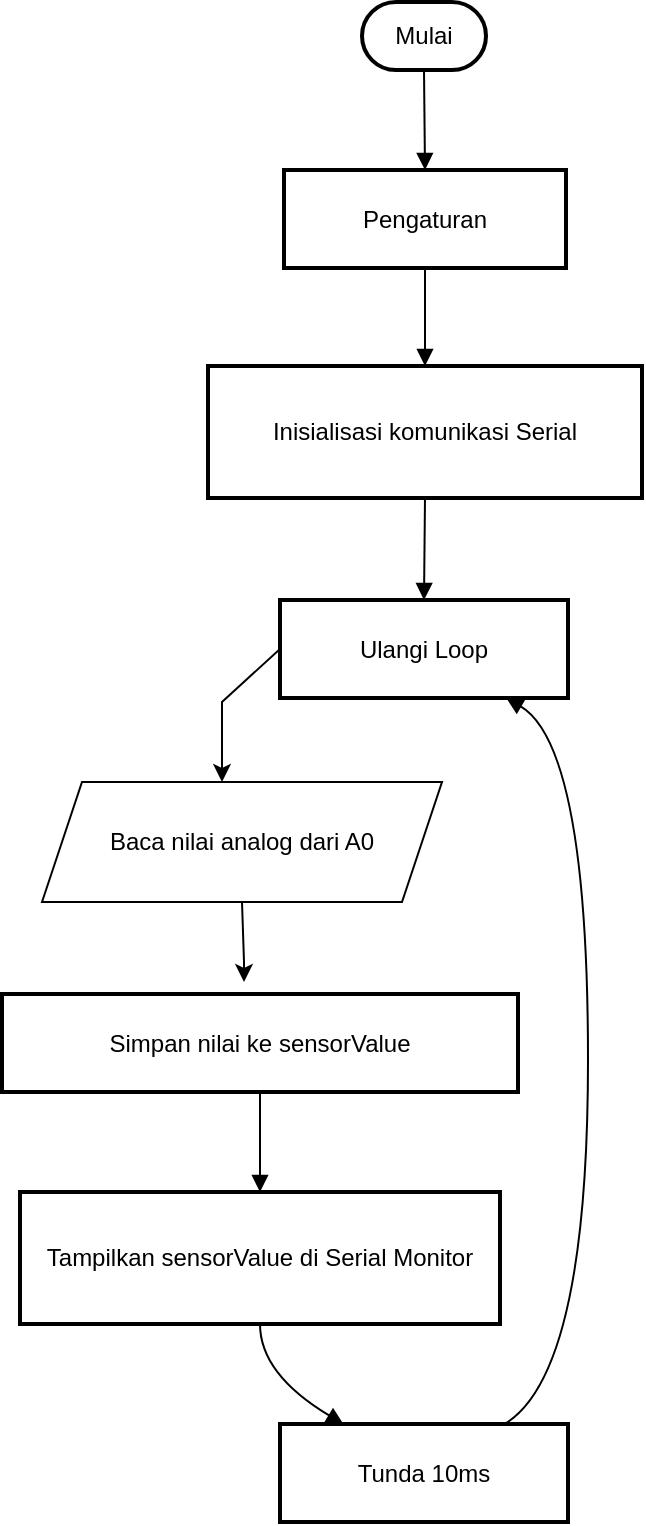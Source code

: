 <mxfile version="24.7.17">
  <diagram name="Page-1" id="lukXuhKDE4j8BKwMIXdW">
    <mxGraphModel dx="794" dy="446" grid="1" gridSize="10" guides="1" tooltips="1" connect="1" arrows="1" fold="1" page="1" pageScale="1" pageWidth="827" pageHeight="1169" math="0" shadow="0">
      <root>
        <mxCell id="0" />
        <mxCell id="1" parent="0" />
        <mxCell id="HJ8fiEZlmmgor4QanL_O-35" value="Mulai" style="rounded=1;whiteSpace=wrap;arcSize=50;strokeWidth=2;" vertex="1" parent="1">
          <mxGeometry x="200" y="20" width="62" height="34" as="geometry" />
        </mxCell>
        <mxCell id="HJ8fiEZlmmgor4QanL_O-36" value="Pengaturan" style="whiteSpace=wrap;strokeWidth=2;" vertex="1" parent="1">
          <mxGeometry x="161" y="104" width="141" height="49" as="geometry" />
        </mxCell>
        <mxCell id="HJ8fiEZlmmgor4QanL_O-37" value="Inisialisasi komunikasi Serial" style="whiteSpace=wrap;strokeWidth=2;" vertex="1" parent="1">
          <mxGeometry x="123" y="202" width="217" height="66" as="geometry" />
        </mxCell>
        <mxCell id="HJ8fiEZlmmgor4QanL_O-38" value="Ulangi Loop" style="whiteSpace=wrap;strokeWidth=2;" vertex="1" parent="1">
          <mxGeometry x="159" y="319" width="144" height="49" as="geometry" />
        </mxCell>
        <mxCell id="HJ8fiEZlmmgor4QanL_O-40" value="Simpan nilai ke sensorValue" style="whiteSpace=wrap;strokeWidth=2;" vertex="1" parent="1">
          <mxGeometry x="20" y="516" width="258" height="49" as="geometry" />
        </mxCell>
        <mxCell id="HJ8fiEZlmmgor4QanL_O-41" value="Tampilkan sensorValue di Serial Monitor" style="whiteSpace=wrap;strokeWidth=2;" vertex="1" parent="1">
          <mxGeometry x="29" y="615" width="240" height="66" as="geometry" />
        </mxCell>
        <mxCell id="HJ8fiEZlmmgor4QanL_O-42" value="Tunda 10ms" style="whiteSpace=wrap;strokeWidth=2;" vertex="1" parent="1">
          <mxGeometry x="159" y="731" width="144" height="49" as="geometry" />
        </mxCell>
        <mxCell id="HJ8fiEZlmmgor4QanL_O-43" value="" style="curved=1;startArrow=none;endArrow=block;exitX=0.5;exitY=0.99;entryX=0.5;entryY=-0.01;rounded=0;" edge="1" parent="1" source="HJ8fiEZlmmgor4QanL_O-35" target="HJ8fiEZlmmgor4QanL_O-36">
          <mxGeometry relative="1" as="geometry">
            <Array as="points" />
          </mxGeometry>
        </mxCell>
        <mxCell id="HJ8fiEZlmmgor4QanL_O-44" value="" style="curved=1;startArrow=none;endArrow=block;exitX=0.5;exitY=0.99;entryX=0.5;entryY=0.01;rounded=0;" edge="1" parent="1" source="HJ8fiEZlmmgor4QanL_O-36" target="HJ8fiEZlmmgor4QanL_O-37">
          <mxGeometry relative="1" as="geometry">
            <Array as="points" />
          </mxGeometry>
        </mxCell>
        <mxCell id="HJ8fiEZlmmgor4QanL_O-45" value="" style="curved=1;startArrow=none;endArrow=block;exitX=0.5;exitY=1.01;entryX=0.5;entryY=-0.01;rounded=0;" edge="1" parent="1" source="HJ8fiEZlmmgor4QanL_O-37" target="HJ8fiEZlmmgor4QanL_O-38">
          <mxGeometry relative="1" as="geometry">
            <Array as="points" />
          </mxGeometry>
        </mxCell>
        <mxCell id="HJ8fiEZlmmgor4QanL_O-48" value="" style="curved=1;startArrow=none;endArrow=block;exitX=0.5;exitY=0.99;entryX=0.5;entryY=-0.01;rounded=0;" edge="1" parent="1" source="HJ8fiEZlmmgor4QanL_O-40" target="HJ8fiEZlmmgor4QanL_O-41">
          <mxGeometry relative="1" as="geometry">
            <Array as="points" />
          </mxGeometry>
        </mxCell>
        <mxCell id="HJ8fiEZlmmgor4QanL_O-49" value="" style="curved=1;startArrow=none;endArrow=block;exitX=0.5;exitY=1;entryX=0.22;entryY=0;rounded=0;" edge="1" parent="1" source="HJ8fiEZlmmgor4QanL_O-41" target="HJ8fiEZlmmgor4QanL_O-42">
          <mxGeometry relative="1" as="geometry">
            <Array as="points">
              <mxPoint x="149" y="706" />
            </Array>
          </mxGeometry>
        </mxCell>
        <mxCell id="HJ8fiEZlmmgor4QanL_O-50" value="" style="curved=1;startArrow=none;endArrow=block;exitX=0.78;exitY=0;entryX=0.78;entryY=0.99;rounded=0;" edge="1" parent="1" source="HJ8fiEZlmmgor4QanL_O-42" target="HJ8fiEZlmmgor4QanL_O-38">
          <mxGeometry relative="1" as="geometry">
            <Array as="points">
              <mxPoint x="313" y="706" />
              <mxPoint x="313" y="392" />
            </Array>
          </mxGeometry>
        </mxCell>
        <mxCell id="HJ8fiEZlmmgor4QanL_O-51" value="Baca nilai analog dari A0" style="shape=parallelogram;perimeter=parallelogramPerimeter;whiteSpace=wrap;html=1;fixedSize=1;" vertex="1" parent="1">
          <mxGeometry x="40" y="410" width="200" height="60" as="geometry" />
        </mxCell>
        <mxCell id="HJ8fiEZlmmgor4QanL_O-53" value="" style="endArrow=classic;html=1;rounded=0;exitX=0;exitY=0.5;exitDx=0;exitDy=0;" edge="1" parent="1" source="HJ8fiEZlmmgor4QanL_O-38">
          <mxGeometry width="50" height="50" relative="1" as="geometry">
            <mxPoint x="140" y="340" as="sourcePoint" />
            <mxPoint x="130" y="410" as="targetPoint" />
            <Array as="points">
              <mxPoint x="130" y="370" />
            </Array>
          </mxGeometry>
        </mxCell>
        <mxCell id="HJ8fiEZlmmgor4QanL_O-54" value="" style="endArrow=classic;html=1;rounded=0;exitX=0.5;exitY=1;exitDx=0;exitDy=0;" edge="1" parent="1" source="HJ8fiEZlmmgor4QanL_O-51">
          <mxGeometry width="50" height="50" relative="1" as="geometry">
            <mxPoint x="164" y="476" as="sourcePoint" />
            <mxPoint x="141" y="510" as="targetPoint" />
            <Array as="points">
              <mxPoint x="141" y="500" />
            </Array>
          </mxGeometry>
        </mxCell>
      </root>
    </mxGraphModel>
  </diagram>
</mxfile>

